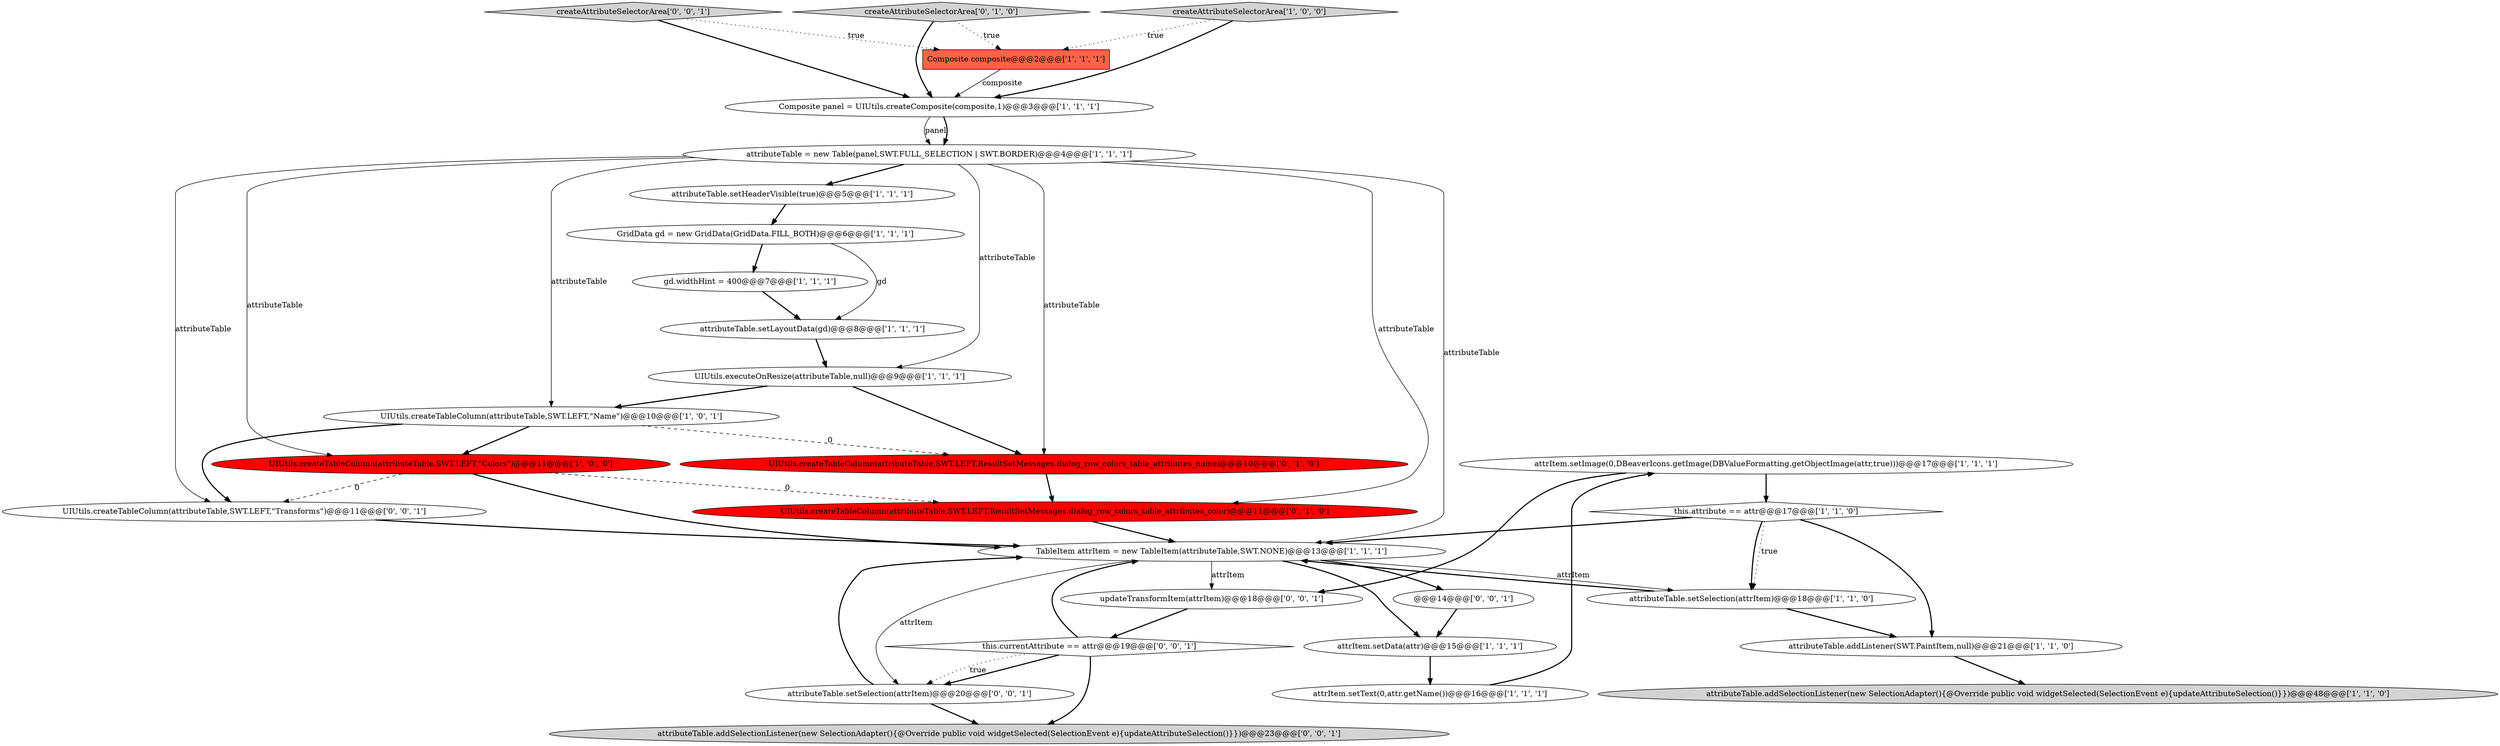 digraph {
10 [style = filled, label = "attrItem.setImage(0,DBeaverIcons.getImage(DBValueFormatting.getObjectImage(attr,true)))@@@17@@@['1', '1', '1']", fillcolor = white, shape = ellipse image = "AAA0AAABBB1BBB"];
1 [style = filled, label = "UIUtils.createTableColumn(attributeTable,SWT.LEFT,\"Colors\")@@@11@@@['1', '0', '0']", fillcolor = red, shape = ellipse image = "AAA1AAABBB1BBB"];
27 [style = filled, label = "createAttributeSelectorArea['0', '0', '1']", fillcolor = lightgray, shape = diamond image = "AAA0AAABBB3BBB"];
2 [style = filled, label = "Composite panel = UIUtils.createComposite(composite,1)@@@3@@@['1', '1', '1']", fillcolor = white, shape = ellipse image = "AAA0AAABBB1BBB"];
5 [style = filled, label = "attributeTable.addListener(SWT.PaintItem,null)@@@21@@@['1', '1', '0']", fillcolor = white, shape = ellipse image = "AAA0AAABBB1BBB"];
16 [style = filled, label = "TableItem attrItem = new TableItem(attributeTable,SWT.NONE)@@@13@@@['1', '1', '1']", fillcolor = white, shape = ellipse image = "AAA0AAABBB1BBB"];
21 [style = filled, label = "createAttributeSelectorArea['0', '1', '0']", fillcolor = lightgray, shape = diamond image = "AAA0AAABBB2BBB"];
13 [style = filled, label = "attributeTable.addSelectionListener(new SelectionAdapter(){@Override public void widgetSelected(SelectionEvent e){updateAttributeSelection()}})@@@48@@@['1', '1', '0']", fillcolor = lightgray, shape = ellipse image = "AAA0AAABBB1BBB"];
26 [style = filled, label = "attributeTable.addSelectionListener(new SelectionAdapter(){@Override public void widgetSelected(SelectionEvent e){updateAttributeSelection()}})@@@23@@@['0', '0', '1']", fillcolor = lightgray, shape = ellipse image = "AAA0AAABBB3BBB"];
25 [style = filled, label = "this.currentAttribute == attr@@@19@@@['0', '0', '1']", fillcolor = white, shape = diamond image = "AAA0AAABBB3BBB"];
4 [style = filled, label = "attributeTable.setLayoutData(gd)@@@8@@@['1', '1', '1']", fillcolor = white, shape = ellipse image = "AAA0AAABBB1BBB"];
15 [style = filled, label = "attributeTable = new Table(panel,SWT.FULL_SELECTION | SWT.BORDER)@@@4@@@['1', '1', '1']", fillcolor = white, shape = ellipse image = "AAA0AAABBB1BBB"];
6 [style = filled, label = "gd.widthHint = 400@@@7@@@['1', '1', '1']", fillcolor = white, shape = ellipse image = "AAA0AAABBB1BBB"];
12 [style = filled, label = "Composite composite@@@2@@@['1', '1', '1']", fillcolor = tomato, shape = box image = "AAA0AAABBB1BBB"];
22 [style = filled, label = "UIUtils.createTableColumn(attributeTable,SWT.LEFT,\"Transforms\")@@@11@@@['0', '0', '1']", fillcolor = white, shape = ellipse image = "AAA0AAABBB3BBB"];
23 [style = filled, label = "attributeTable.setSelection(attrItem)@@@20@@@['0', '0', '1']", fillcolor = white, shape = ellipse image = "AAA0AAABBB3BBB"];
7 [style = filled, label = "attrItem.setText(0,attr.getName())@@@16@@@['1', '1', '1']", fillcolor = white, shape = ellipse image = "AAA0AAABBB1BBB"];
9 [style = filled, label = "attributeTable.setSelection(attrItem)@@@18@@@['1', '1', '0']", fillcolor = white, shape = ellipse image = "AAA0AAABBB1BBB"];
28 [style = filled, label = "@@@14@@@['0', '0', '1']", fillcolor = white, shape = ellipse image = "AAA0AAABBB3BBB"];
11 [style = filled, label = "attributeTable.setHeaderVisible(true)@@@5@@@['1', '1', '1']", fillcolor = white, shape = ellipse image = "AAA0AAABBB1BBB"];
17 [style = filled, label = "UIUtils.createTableColumn(attributeTable,SWT.LEFT,\"Name\")@@@10@@@['1', '0', '1']", fillcolor = white, shape = ellipse image = "AAA0AAABBB1BBB"];
19 [style = filled, label = "UIUtils.createTableColumn(attributeTable,SWT.LEFT,ResultSetMessages.dialog_row_colors_table_attributes_name)@@@10@@@['0', '1', '0']", fillcolor = red, shape = ellipse image = "AAA1AAABBB2BBB"];
14 [style = filled, label = "attrItem.setData(attr)@@@15@@@['1', '1', '1']", fillcolor = white, shape = ellipse image = "AAA0AAABBB1BBB"];
0 [style = filled, label = "GridData gd = new GridData(GridData.FILL_BOTH)@@@6@@@['1', '1', '1']", fillcolor = white, shape = ellipse image = "AAA0AAABBB1BBB"];
18 [style = filled, label = "this.attribute == attr@@@17@@@['1', '1', '0']", fillcolor = white, shape = diamond image = "AAA0AAABBB1BBB"];
24 [style = filled, label = "updateTransformItem(attrItem)@@@18@@@['0', '0', '1']", fillcolor = white, shape = ellipse image = "AAA0AAABBB3BBB"];
8 [style = filled, label = "UIUtils.executeOnResize(attributeTable,null)@@@9@@@['1', '1', '1']", fillcolor = white, shape = ellipse image = "AAA0AAABBB1BBB"];
3 [style = filled, label = "createAttributeSelectorArea['1', '0', '0']", fillcolor = lightgray, shape = diamond image = "AAA0AAABBB1BBB"];
20 [style = filled, label = "UIUtils.createTableColumn(attributeTable,SWT.LEFT,ResultSetMessages.dialog_row_colors_table_attributes_color)@@@11@@@['0', '1', '0']", fillcolor = red, shape = ellipse image = "AAA1AAABBB2BBB"];
15->20 [style = solid, label="attributeTable"];
10->18 [style = bold, label=""];
21->12 [style = dotted, label="true"];
23->16 [style = bold, label=""];
15->1 [style = solid, label="attributeTable"];
17->1 [style = bold, label=""];
16->23 [style = solid, label="attrItem"];
15->8 [style = solid, label="attributeTable"];
0->6 [style = bold, label=""];
7->10 [style = bold, label=""];
8->19 [style = bold, label=""];
22->16 [style = bold, label=""];
10->24 [style = bold, label=""];
19->20 [style = bold, label=""];
25->23 [style = bold, label=""];
16->24 [style = solid, label="attrItem"];
23->26 [style = bold, label=""];
12->2 [style = solid, label="composite"];
0->4 [style = solid, label="gd"];
17->22 [style = bold, label=""];
27->12 [style = dotted, label="true"];
25->16 [style = bold, label=""];
15->19 [style = solid, label="attributeTable"];
9->16 [style = bold, label=""];
28->14 [style = bold, label=""];
1->22 [style = dashed, label="0"];
14->7 [style = bold, label=""];
21->2 [style = bold, label=""];
1->20 [style = dashed, label="0"];
8->17 [style = bold, label=""];
6->4 [style = bold, label=""];
11->0 [style = bold, label=""];
20->16 [style = bold, label=""];
15->11 [style = bold, label=""];
3->2 [style = bold, label=""];
16->28 [style = bold, label=""];
1->16 [style = bold, label=""];
24->25 [style = bold, label=""];
18->5 [style = bold, label=""];
5->13 [style = bold, label=""];
3->12 [style = dotted, label="true"];
2->15 [style = solid, label="panel"];
2->15 [style = bold, label=""];
25->26 [style = bold, label=""];
18->9 [style = dotted, label="true"];
18->9 [style = bold, label=""];
9->5 [style = bold, label=""];
15->17 [style = solid, label="attributeTable"];
4->8 [style = bold, label=""];
15->16 [style = solid, label="attributeTable"];
16->14 [style = bold, label=""];
25->23 [style = dotted, label="true"];
27->2 [style = bold, label=""];
16->9 [style = solid, label="attrItem"];
17->19 [style = dashed, label="0"];
15->22 [style = solid, label="attributeTable"];
18->16 [style = bold, label=""];
}
